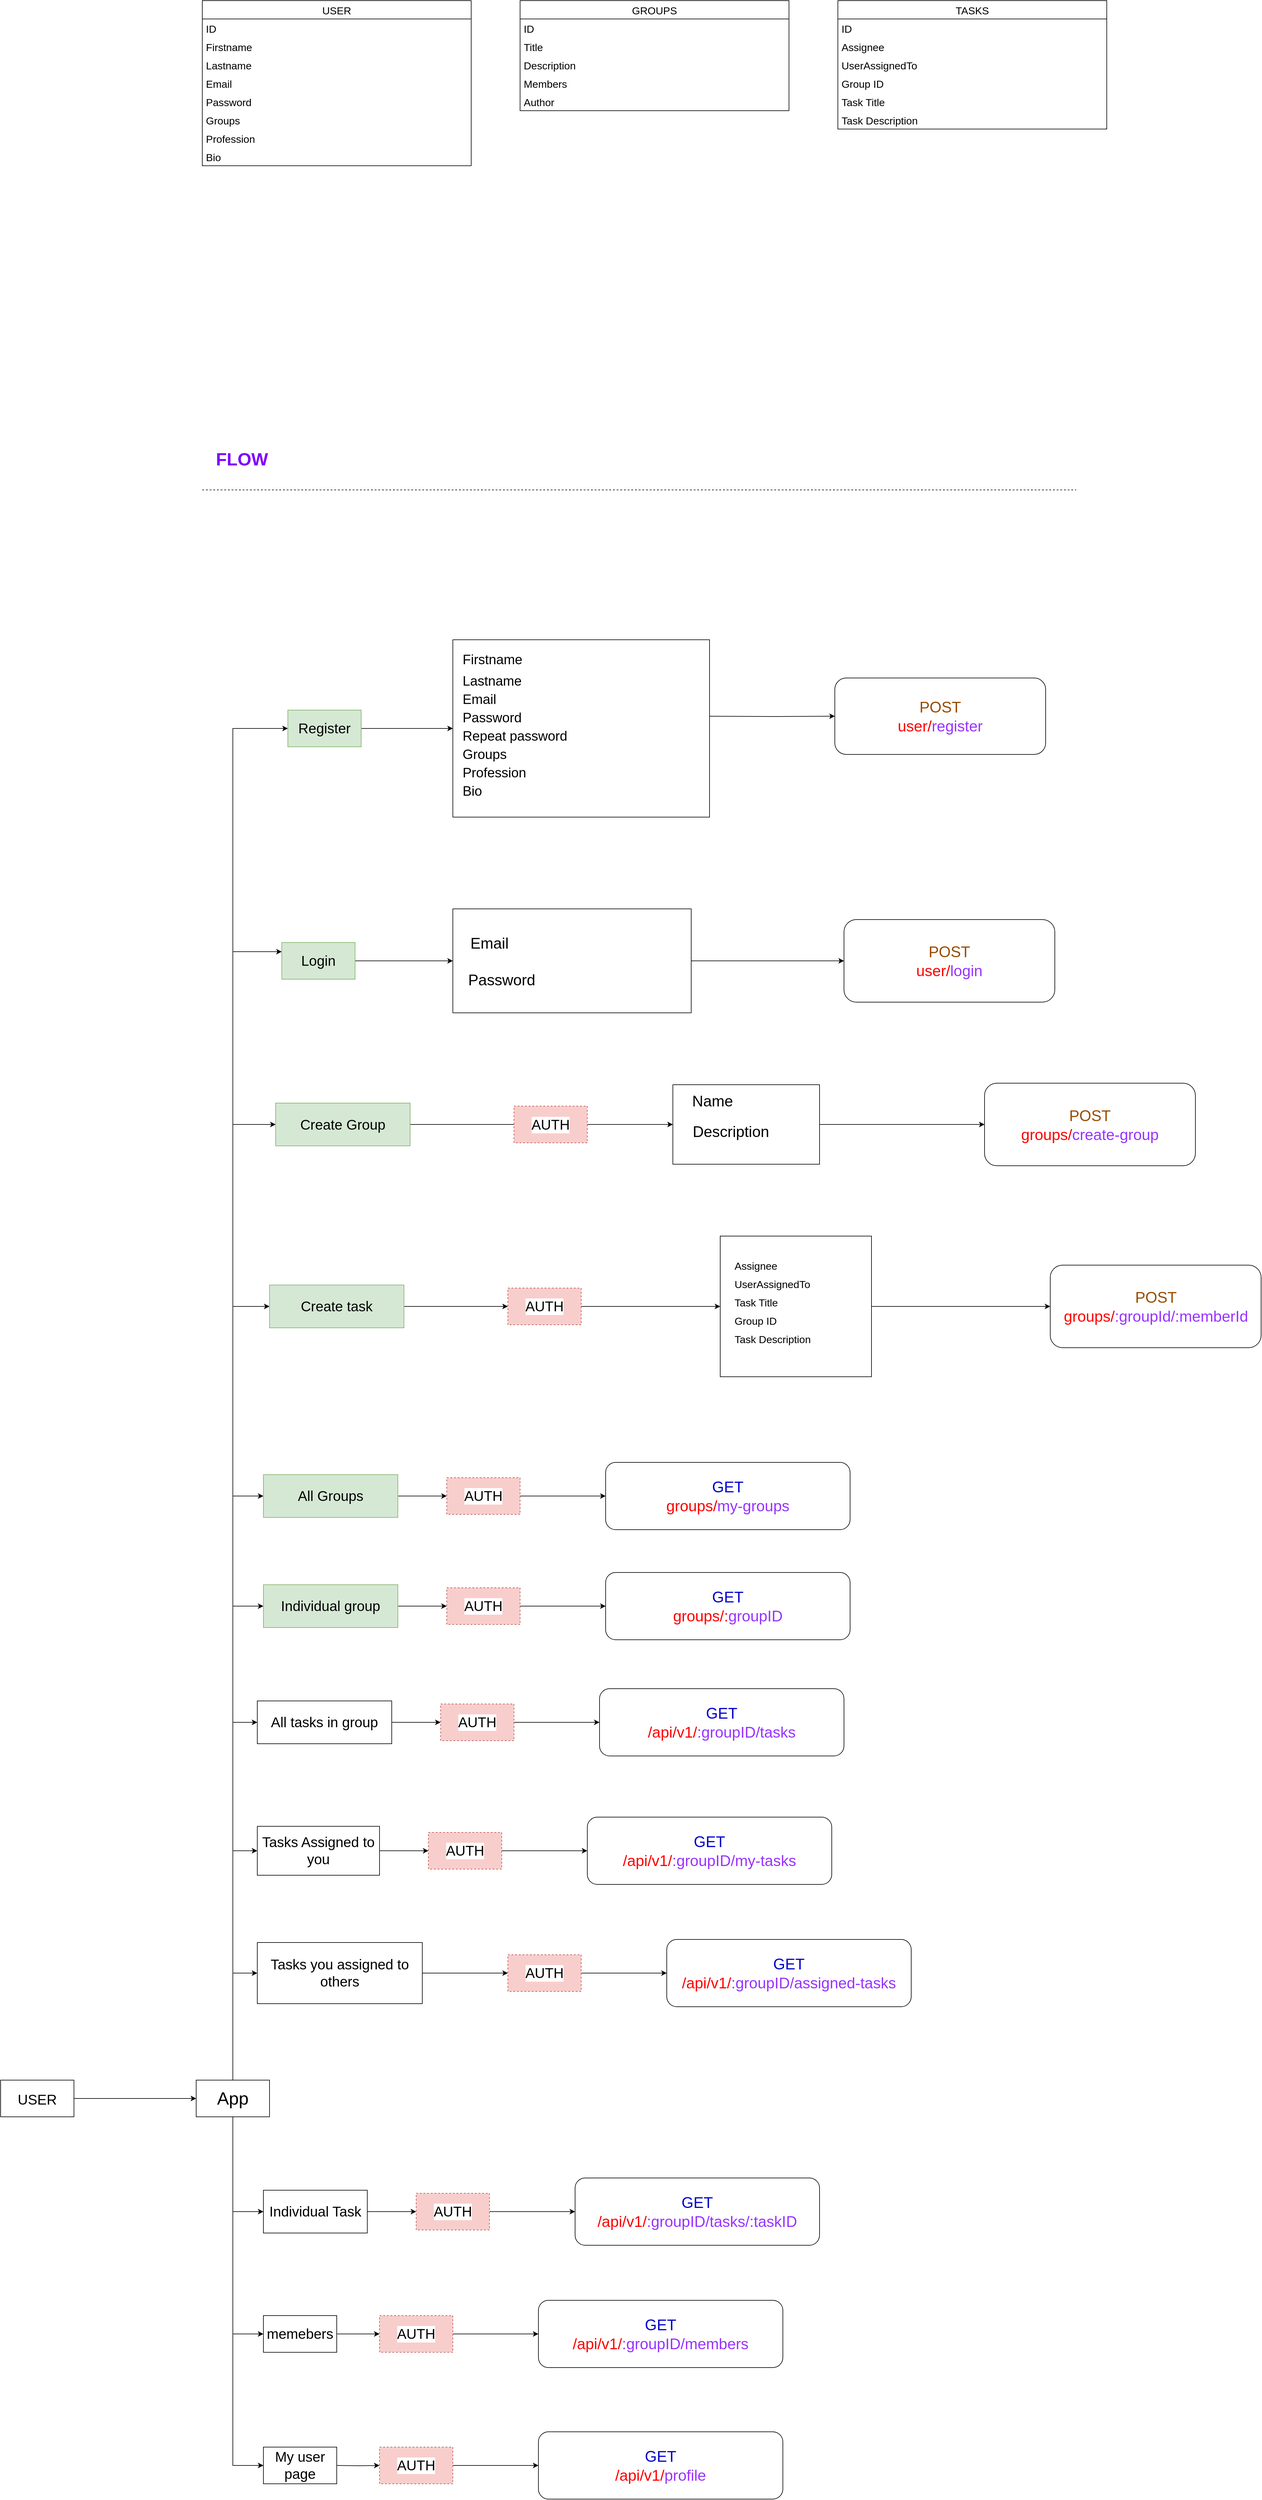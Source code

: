 <mxfile version="17.4.6" type="device"><diagram id="oqxvgP2M62wUCw2FHfBc" name="Page-1"><mxGraphModel dx="1967" dy="1054" grid="1" gridSize="10" guides="1" tooltips="1" connect="1" arrows="1" fold="1" page="1" pageScale="1" pageWidth="850" pageHeight="1100" math="0" shadow="0"><root><mxCell id="0"/><mxCell id="1" parent="0"/><mxCell id="En9JWmZbSW9sJJ2-PsKV-6" value="USER" style="swimlane;fontStyle=0;childLayout=stackLayout;horizontal=1;startSize=30;horizontalStack=0;resizeParent=1;resizeParentMax=0;resizeLast=0;collapsible=1;marginBottom=0;fontSize=17;" parent="1" vertex="1"><mxGeometry x="40" y="40" width="440" height="270" as="geometry"/></mxCell><mxCell id="En9JWmZbSW9sJJ2-PsKV-7" value="ID" style="text;strokeColor=none;fillColor=none;align=left;verticalAlign=middle;spacingLeft=4;spacingRight=4;overflow=hidden;points=[[0,0.5],[1,0.5]];portConstraint=eastwest;rotatable=0;fontSize=17;" parent="En9JWmZbSW9sJJ2-PsKV-6" vertex="1"><mxGeometry y="30" width="440" height="30" as="geometry"/></mxCell><mxCell id="En9JWmZbSW9sJJ2-PsKV-8" value="Firstname" style="text;strokeColor=none;fillColor=none;align=left;verticalAlign=middle;spacingLeft=4;spacingRight=4;overflow=hidden;points=[[0,0.5],[1,0.5]];portConstraint=eastwest;rotatable=0;fontSize=17;" parent="En9JWmZbSW9sJJ2-PsKV-6" vertex="1"><mxGeometry y="60" width="440" height="30" as="geometry"/></mxCell><mxCell id="En9JWmZbSW9sJJ2-PsKV-9" value="Lastname" style="text;strokeColor=none;fillColor=none;align=left;verticalAlign=middle;spacingLeft=4;spacingRight=4;overflow=hidden;points=[[0,0.5],[1,0.5]];portConstraint=eastwest;rotatable=0;fontSize=17;" parent="En9JWmZbSW9sJJ2-PsKV-6" vertex="1"><mxGeometry y="90" width="440" height="30" as="geometry"/></mxCell><mxCell id="En9JWmZbSW9sJJ2-PsKV-11" value="Email" style="text;strokeColor=none;fillColor=none;align=left;verticalAlign=middle;spacingLeft=4;spacingRight=4;overflow=hidden;points=[[0,0.5],[1,0.5]];portConstraint=eastwest;rotatable=0;fontSize=17;" parent="En9JWmZbSW9sJJ2-PsKV-6" vertex="1"><mxGeometry y="120" width="440" height="30" as="geometry"/></mxCell><mxCell id="En9JWmZbSW9sJJ2-PsKV-12" value="Password" style="text;strokeColor=none;fillColor=none;align=left;verticalAlign=middle;spacingLeft=4;spacingRight=4;overflow=hidden;points=[[0,0.5],[1,0.5]];portConstraint=eastwest;rotatable=0;fontSize=17;" parent="En9JWmZbSW9sJJ2-PsKV-6" vertex="1"><mxGeometry y="150" width="440" height="30" as="geometry"/></mxCell><mxCell id="En9JWmZbSW9sJJ2-PsKV-13" value="Groups" style="text;strokeColor=none;fillColor=none;align=left;verticalAlign=middle;spacingLeft=4;spacingRight=4;overflow=hidden;points=[[0,0.5],[1,0.5]];portConstraint=eastwest;rotatable=0;fontSize=17;" parent="En9JWmZbSW9sJJ2-PsKV-6" vertex="1"><mxGeometry y="180" width="440" height="30" as="geometry"/></mxCell><mxCell id="En9JWmZbSW9sJJ2-PsKV-14" value="Profession" style="text;strokeColor=none;fillColor=none;align=left;verticalAlign=middle;spacingLeft=4;spacingRight=4;overflow=hidden;points=[[0,0.5],[1,0.5]];portConstraint=eastwest;rotatable=0;fontSize=17;" parent="En9JWmZbSW9sJJ2-PsKV-6" vertex="1"><mxGeometry y="210" width="440" height="30" as="geometry"/></mxCell><mxCell id="F2ZXpLnsJEGVSgYBJwCF-3" value="Bio" style="text;strokeColor=none;fillColor=none;align=left;verticalAlign=middle;spacingLeft=4;spacingRight=4;overflow=hidden;points=[[0,0.5],[1,0.5]];portConstraint=eastwest;rotatable=0;fontSize=17;" parent="En9JWmZbSW9sJJ2-PsKV-6" vertex="1"><mxGeometry y="240" width="440" height="30" as="geometry"/></mxCell><mxCell id="En9JWmZbSW9sJJ2-PsKV-21" value="GROUPS" style="swimlane;fontStyle=0;childLayout=stackLayout;horizontal=1;startSize=30;horizontalStack=0;resizeParent=1;resizeParentMax=0;resizeLast=0;collapsible=1;marginBottom=0;fontSize=17;" parent="1" vertex="1"><mxGeometry x="560" y="40" width="440" height="180" as="geometry"/></mxCell><mxCell id="En9JWmZbSW9sJJ2-PsKV-22" value="ID" style="text;strokeColor=none;fillColor=none;align=left;verticalAlign=middle;spacingLeft=4;spacingRight=4;overflow=hidden;points=[[0,0.5],[1,0.5]];portConstraint=eastwest;rotatable=0;fontSize=17;" parent="En9JWmZbSW9sJJ2-PsKV-21" vertex="1"><mxGeometry y="30" width="440" height="30" as="geometry"/></mxCell><mxCell id="En9JWmZbSW9sJJ2-PsKV-23" value="Title" style="text;strokeColor=none;fillColor=none;align=left;verticalAlign=middle;spacingLeft=4;spacingRight=4;overflow=hidden;points=[[0,0.5],[1,0.5]];portConstraint=eastwest;rotatable=0;fontSize=17;" parent="En9JWmZbSW9sJJ2-PsKV-21" vertex="1"><mxGeometry y="60" width="440" height="30" as="geometry"/></mxCell><mxCell id="F2ZXpLnsJEGVSgYBJwCF-63" value="Description" style="text;strokeColor=none;fillColor=none;align=left;verticalAlign=middle;spacingLeft=4;spacingRight=4;overflow=hidden;points=[[0,0.5],[1,0.5]];portConstraint=eastwest;rotatable=0;fontSize=17;" parent="En9JWmZbSW9sJJ2-PsKV-21" vertex="1"><mxGeometry y="90" width="440" height="30" as="geometry"/></mxCell><mxCell id="F2ZXpLnsJEGVSgYBJwCF-66" value="Members" style="text;strokeColor=none;fillColor=none;align=left;verticalAlign=middle;spacingLeft=4;spacingRight=4;overflow=hidden;points=[[0,0.5],[1,0.5]];portConstraint=eastwest;rotatable=0;fontSize=17;" parent="En9JWmZbSW9sJJ2-PsKV-21" vertex="1"><mxGeometry y="120" width="440" height="30" as="geometry"/></mxCell><mxCell id="swb1_2OWT9X2TiPslzVK-1" value="Author" style="text;strokeColor=none;fillColor=none;align=left;verticalAlign=middle;spacingLeft=4;spacingRight=4;overflow=hidden;points=[[0,0.5],[1,0.5]];portConstraint=eastwest;rotatable=0;fontSize=17;" parent="En9JWmZbSW9sJJ2-PsKV-21" vertex="1"><mxGeometry y="150" width="440" height="30" as="geometry"/></mxCell><mxCell id="En9JWmZbSW9sJJ2-PsKV-25" value="TASKS" style="swimlane;fontStyle=0;childLayout=stackLayout;horizontal=1;startSize=30;horizontalStack=0;resizeParent=1;resizeParentMax=0;resizeLast=0;collapsible=1;marginBottom=0;fontSize=17;" parent="1" vertex="1"><mxGeometry x="1080" y="40" width="440" height="210" as="geometry"/></mxCell><mxCell id="En9JWmZbSW9sJJ2-PsKV-26" value="ID" style="text;strokeColor=none;fillColor=none;align=left;verticalAlign=middle;spacingLeft=4;spacingRight=4;overflow=hidden;points=[[0,0.5],[1,0.5]];portConstraint=eastwest;rotatable=0;fontSize=17;" parent="En9JWmZbSW9sJJ2-PsKV-25" vertex="1"><mxGeometry y="30" width="440" height="30" as="geometry"/></mxCell><mxCell id="En9JWmZbSW9sJJ2-PsKV-27" value="Assignee" style="text;strokeColor=none;fillColor=none;align=left;verticalAlign=middle;spacingLeft=4;spacingRight=4;overflow=hidden;points=[[0,0.5],[1,0.5]];portConstraint=eastwest;rotatable=0;fontSize=17;" parent="En9JWmZbSW9sJJ2-PsKV-25" vertex="1"><mxGeometry y="60" width="440" height="30" as="geometry"/></mxCell><mxCell id="En9JWmZbSW9sJJ2-PsKV-29" value="UserAssignedTo" style="text;strokeColor=none;fillColor=none;align=left;verticalAlign=middle;spacingLeft=4;spacingRight=4;overflow=hidden;points=[[0,0.5],[1,0.5]];portConstraint=eastwest;rotatable=0;fontSize=17;" parent="En9JWmZbSW9sJJ2-PsKV-25" vertex="1"><mxGeometry y="90" width="440" height="30" as="geometry"/></mxCell><mxCell id="En9JWmZbSW9sJJ2-PsKV-30" value="Group ID" style="text;strokeColor=none;fillColor=none;align=left;verticalAlign=middle;spacingLeft=4;spacingRight=4;overflow=hidden;points=[[0,0.5],[1,0.5]];portConstraint=eastwest;rotatable=0;fontSize=17;" parent="En9JWmZbSW9sJJ2-PsKV-25" vertex="1"><mxGeometry y="120" width="440" height="30" as="geometry"/></mxCell><mxCell id="F2ZXpLnsJEGVSgYBJwCF-1" value="Task Title" style="text;strokeColor=none;fillColor=none;align=left;verticalAlign=middle;spacingLeft=4;spacingRight=4;overflow=hidden;points=[[0,0.5],[1,0.5]];portConstraint=eastwest;rotatable=0;fontSize=17;" parent="En9JWmZbSW9sJJ2-PsKV-25" vertex="1"><mxGeometry y="150" width="440" height="30" as="geometry"/></mxCell><mxCell id="F2ZXpLnsJEGVSgYBJwCF-2" value="Task Description" style="text;strokeColor=none;fillColor=none;align=left;verticalAlign=middle;spacingLeft=4;spacingRight=4;overflow=hidden;points=[[0,0.5],[1,0.5]];portConstraint=eastwest;rotatable=0;fontSize=17;" parent="En9JWmZbSW9sJJ2-PsKV-25" vertex="1"><mxGeometry y="180" width="440" height="30" as="geometry"/></mxCell><mxCell id="F2ZXpLnsJEGVSgYBJwCF-4" value="&lt;h1&gt;&lt;font style=&quot;font-size: 29px&quot;&gt;FLOW&lt;/font&gt;&lt;/h1&gt;" style="text;html=1;strokeColor=none;fillColor=none;align=center;verticalAlign=middle;whiteSpace=wrap;rounded=0;fontColor=#7F00FF;" parent="1" vertex="1"><mxGeometry x="50" y="760" width="110" height="60" as="geometry"/></mxCell><mxCell id="F2ZXpLnsJEGVSgYBJwCF-15" style="edgeStyle=orthogonalEdgeStyle;rounded=0;orthogonalLoop=1;jettySize=auto;html=1;exitX=0.5;exitY=0;exitDx=0;exitDy=0;fontSize=23;entryX=0;entryY=0.5;entryDx=0;entryDy=0;" parent="1" source="F2ZXpLnsJEGVSgYBJwCF-5" target="F2ZXpLnsJEGVSgYBJwCF-7" edge="1"><mxGeometry relative="1" as="geometry"><mxPoint x="80" y="1230" as="targetPoint"/><Array as="points"><mxPoint x="90" y="1230"/></Array></mxGeometry></mxCell><mxCell id="F2ZXpLnsJEGVSgYBJwCF-16" style="edgeStyle=orthogonalEdgeStyle;rounded=0;orthogonalLoop=1;jettySize=auto;html=1;exitX=0.5;exitY=0;exitDx=0;exitDy=0;fontSize=23;entryX=0;entryY=0.25;entryDx=0;entryDy=0;" parent="1" source="F2ZXpLnsJEGVSgYBJwCF-5" target="F2ZXpLnsJEGVSgYBJwCF-6" edge="1"><mxGeometry relative="1" as="geometry"><mxPoint x="90" y="1330" as="targetPoint"/></mxGeometry></mxCell><mxCell id="F2ZXpLnsJEGVSgYBJwCF-17" style="edgeStyle=orthogonalEdgeStyle;rounded=0;orthogonalLoop=1;jettySize=auto;html=1;exitX=0.5;exitY=0;exitDx=0;exitDy=0;fontSize=23;entryX=0;entryY=0.5;entryDx=0;entryDy=0;" parent="1" source="F2ZXpLnsJEGVSgYBJwCF-5" target="F2ZXpLnsJEGVSgYBJwCF-8" edge="1"><mxGeometry relative="1" as="geometry"><mxPoint x="90.333" y="1440" as="targetPoint"/></mxGeometry></mxCell><mxCell id="F2ZXpLnsJEGVSgYBJwCF-18" style="edgeStyle=orthogonalEdgeStyle;rounded=0;orthogonalLoop=1;jettySize=auto;html=1;exitX=0.5;exitY=1;exitDx=0;exitDy=0;fontSize=23;entryX=0;entryY=0.5;entryDx=0;entryDy=0;" parent="1" source="F2ZXpLnsJEGVSgYBJwCF-5" target="F2ZXpLnsJEGVSgYBJwCF-11" edge="1"><mxGeometry relative="1" as="geometry"><mxPoint x="90.333" y="2660" as="targetPoint"/></mxGeometry></mxCell><mxCell id="F2ZXpLnsJEGVSgYBJwCF-19" style="edgeStyle=orthogonalEdgeStyle;rounded=0;orthogonalLoop=1;jettySize=auto;html=1;exitX=0.5;exitY=1;exitDx=0;exitDy=0;fontSize=23;entryX=0;entryY=0.5;entryDx=0;entryDy=0;" parent="1" source="F2ZXpLnsJEGVSgYBJwCF-5" target="F2ZXpLnsJEGVSgYBJwCF-10" edge="1"><mxGeometry relative="1" as="geometry"><mxPoint x="90.333" y="2490" as="targetPoint"/></mxGeometry></mxCell><mxCell id="F2ZXpLnsJEGVSgYBJwCF-20" style="edgeStyle=orthogonalEdgeStyle;rounded=0;orthogonalLoop=1;jettySize=auto;html=1;exitX=0.5;exitY=1;exitDx=0;exitDy=0;fontSize=23;entryX=0;entryY=0.5;entryDx=0;entryDy=0;" parent="1" source="F2ZXpLnsJEGVSgYBJwCF-5" target="F2ZXpLnsJEGVSgYBJwCF-9" edge="1"><mxGeometry relative="1" as="geometry"><mxPoint x="90" y="2400" as="targetPoint"/></mxGeometry></mxCell><mxCell id="F2ZXpLnsJEGVSgYBJwCF-22" style="edgeStyle=orthogonalEdgeStyle;rounded=0;orthogonalLoop=1;jettySize=auto;html=1;exitX=0.5;exitY=0;exitDx=0;exitDy=0;fontSize=23;entryX=0;entryY=0.5;entryDx=0;entryDy=0;" parent="1" source="F2ZXpLnsJEGVSgYBJwCF-5" target="F2ZXpLnsJEGVSgYBJwCF-23" edge="1"><mxGeometry relative="1" as="geometry"><mxPoint x="90.333" y="1590" as="targetPoint"/></mxGeometry></mxCell><mxCell id="F2ZXpLnsJEGVSgYBJwCF-25" style="edgeStyle=orthogonalEdgeStyle;rounded=0;orthogonalLoop=1;jettySize=auto;html=1;exitX=0.5;exitY=0;exitDx=0;exitDy=0;fontSize=23;entryX=0;entryY=0.5;entryDx=0;entryDy=0;" parent="1" source="F2ZXpLnsJEGVSgYBJwCF-5" target="F2ZXpLnsJEGVSgYBJwCF-24" edge="1"><mxGeometry relative="1" as="geometry"><mxPoint x="90.333" y="1820" as="targetPoint"/></mxGeometry></mxCell><mxCell id="F2ZXpLnsJEGVSgYBJwCF-30" style="edgeStyle=orthogonalEdgeStyle;rounded=0;orthogonalLoop=1;jettySize=auto;html=1;exitX=0.5;exitY=0;exitDx=0;exitDy=0;fontSize=23;fontColor=#7F00FF;entryX=0;entryY=0.5;entryDx=0;entryDy=0;" parent="1" source="F2ZXpLnsJEGVSgYBJwCF-5" target="F2ZXpLnsJEGVSgYBJwCF-28" edge="1"><mxGeometry relative="1" as="geometry"><mxPoint x="90.333" y="1970" as="targetPoint"/></mxGeometry></mxCell><mxCell id="F2ZXpLnsJEGVSgYBJwCF-31" style="edgeStyle=orthogonalEdgeStyle;rounded=0;orthogonalLoop=1;jettySize=auto;html=1;exitX=0.5;exitY=0;exitDx=0;exitDy=0;fontSize=23;fontColor=#7F00FF;entryX=0;entryY=0.5;entryDx=0;entryDy=0;" parent="1" source="F2ZXpLnsJEGVSgYBJwCF-5" target="F2ZXpLnsJEGVSgYBJwCF-29" edge="1"><mxGeometry relative="1" as="geometry"><mxPoint x="90.333" y="2100" as="targetPoint"/></mxGeometry></mxCell><mxCell id="F2ZXpLnsJEGVSgYBJwCF-94" style="edgeStyle=orthogonalEdgeStyle;rounded=0;orthogonalLoop=1;jettySize=auto;html=1;exitX=0.5;exitY=0;exitDx=0;exitDy=0;fontSize=25;fontColor=#0000CC;entryX=0;entryY=0.5;entryDx=0;entryDy=0;" parent="1" source="F2ZXpLnsJEGVSgYBJwCF-5" target="F2ZXpLnsJEGVSgYBJwCF-90" edge="1"><mxGeometry relative="1" as="geometry"><mxPoint x="90" y="2480" as="targetPoint"/></mxGeometry></mxCell><mxCell id="F2ZXpLnsJEGVSgYBJwCF-106" style="edgeStyle=orthogonalEdgeStyle;rounded=0;orthogonalLoop=1;jettySize=auto;html=1;exitX=0.5;exitY=0;exitDx=0;exitDy=0;fontSize=25;fontColor=#0000CC;entryX=0;entryY=0.5;entryDx=0;entryDy=0;" parent="1" source="F2ZXpLnsJEGVSgYBJwCF-5" target="F2ZXpLnsJEGVSgYBJwCF-102" edge="1"><mxGeometry relative="1" as="geometry"><mxPoint x="90" y="2670" as="targetPoint"/></mxGeometry></mxCell><mxCell id="F2ZXpLnsJEGVSgYBJwCF-5" value="App" style="rounded=0;whiteSpace=wrap;html=1;fontSize=29;" parent="1" vertex="1"><mxGeometry x="30" y="3440" width="120" height="60" as="geometry"/></mxCell><mxCell id="F2ZXpLnsJEGVSgYBJwCF-44" value="" style="edgeStyle=orthogonalEdgeStyle;rounded=0;orthogonalLoop=1;jettySize=auto;html=1;fontSize=25;fontColor=#FF0000;entryX=0;entryY=0.5;entryDx=0;entryDy=0;" parent="1" source="F2ZXpLnsJEGVSgYBJwCF-6" target="F2ZXpLnsJEGVSgYBJwCF-43" edge="1"><mxGeometry relative="1" as="geometry"/></mxCell><mxCell id="F2ZXpLnsJEGVSgYBJwCF-6" value="Login" style="rounded=0;whiteSpace=wrap;html=1;fontSize=23;fillColor=#d5e8d4;strokeColor=#82b366;" parent="1" vertex="1"><mxGeometry x="170" y="1580" width="120" height="60" as="geometry"/></mxCell><mxCell id="F2ZXpLnsJEGVSgYBJwCF-122" style="edgeStyle=orthogonalEdgeStyle;rounded=0;orthogonalLoop=1;jettySize=auto;html=1;exitX=1;exitY=0.5;exitDx=0;exitDy=0;entryX=0;entryY=0.5;entryDx=0;entryDy=0;fontSize=25;fontColor=#0000CC;" parent="1" source="F2ZXpLnsJEGVSgYBJwCF-7" target="F2ZXpLnsJEGVSgYBJwCF-26" edge="1"><mxGeometry relative="1" as="geometry"/></mxCell><mxCell id="F2ZXpLnsJEGVSgYBJwCF-7" value="Register" style="rounded=0;whiteSpace=wrap;html=1;fontSize=23;fillColor=#d5e8d4;strokeColor=#82b366;" parent="1" vertex="1"><mxGeometry x="180" y="1200" width="120" height="60" as="geometry"/></mxCell><mxCell id="F2ZXpLnsJEGVSgYBJwCF-51" value="" style="edgeStyle=orthogonalEdgeStyle;rounded=0;orthogonalLoop=1;jettySize=auto;html=1;fontSize=25;fontColor=#9933FF;" parent="1" source="F2ZXpLnsJEGVSgYBJwCF-8" target="F2ZXpLnsJEGVSgYBJwCF-50" edge="1"><mxGeometry relative="1" as="geometry"/></mxCell><mxCell id="F2ZXpLnsJEGVSgYBJwCF-8" value="Tasks Assigned to you" style="rounded=0;whiteSpace=wrap;html=1;fontSize=23;" parent="1" vertex="1"><mxGeometry x="130" y="3025" width="200" height="80" as="geometry"/></mxCell><mxCell id="F2ZXpLnsJEGVSgYBJwCF-110" style="edgeStyle=orthogonalEdgeStyle;rounded=0;orthogonalLoop=1;jettySize=auto;html=1;exitX=1;exitY=0.5;exitDx=0;exitDy=0;entryX=0;entryY=0.5;entryDx=0;entryDy=0;fontSize=25;fontColor=#0000CC;" parent="1" source="F2ZXpLnsJEGVSgYBJwCF-9" target="F2ZXpLnsJEGVSgYBJwCF-108" edge="1"><mxGeometry relative="1" as="geometry"/></mxCell><mxCell id="F2ZXpLnsJEGVSgYBJwCF-9" value="Individual Task" style="rounded=0;whiteSpace=wrap;html=1;fontSize=23;" parent="1" vertex="1"><mxGeometry x="140" y="3620" width="170" height="70" as="geometry"/></mxCell><mxCell id="F2ZXpLnsJEGVSgYBJwCF-114" style="edgeStyle=orthogonalEdgeStyle;rounded=0;orthogonalLoop=1;jettySize=auto;html=1;exitX=1;exitY=0.5;exitDx=0;exitDy=0;entryX=0;entryY=0.5;entryDx=0;entryDy=0;fontSize=25;fontColor=#0000CC;" parent="1" source="F2ZXpLnsJEGVSgYBJwCF-10" target="F2ZXpLnsJEGVSgYBJwCF-112" edge="1"><mxGeometry relative="1" as="geometry"/></mxCell><mxCell id="F2ZXpLnsJEGVSgYBJwCF-10" value="memebers" style="rounded=0;whiteSpace=wrap;html=1;fontSize=23;" parent="1" vertex="1"><mxGeometry x="140" y="3825" width="120" height="60" as="geometry"/></mxCell><mxCell id="F2ZXpLnsJEGVSgYBJwCF-11" value="My user page" style="rounded=0;whiteSpace=wrap;html=1;fontSize=23;" parent="1" vertex="1"><mxGeometry x="140" y="4040" width="120" height="60" as="geometry"/></mxCell><mxCell id="F2ZXpLnsJEGVSgYBJwCF-58" style="edgeStyle=orthogonalEdgeStyle;rounded=0;orthogonalLoop=1;jettySize=auto;html=1;exitX=1;exitY=0.5;exitDx=0;exitDy=0;entryX=0;entryY=0.5;entryDx=0;entryDy=0;fontSize=25;fontColor=#0000CC;" parent="1" source="F2ZXpLnsJEGVSgYBJwCF-23" target="F2ZXpLnsJEGVSgYBJwCF-56" edge="1"><mxGeometry relative="1" as="geometry"/></mxCell><mxCell id="F2ZXpLnsJEGVSgYBJwCF-23" value="Tasks you assigned to others" style="rounded=0;whiteSpace=wrap;html=1;fontSize=23;" parent="1" vertex="1"><mxGeometry x="130" y="3215" width="270" height="100" as="geometry"/></mxCell><mxCell id="F2ZXpLnsJEGVSgYBJwCF-73" style="edgeStyle=orthogonalEdgeStyle;rounded=0;orthogonalLoop=1;jettySize=auto;html=1;exitX=1;exitY=0.5;exitDx=0;exitDy=0;entryX=0;entryY=0.5;entryDx=0;entryDy=0;fontSize=25;fontColor=#0000CC;" parent="1" source="F2ZXpLnsJEGVSgYBJwCF-24" target="F2ZXpLnsJEGVSgYBJwCF-71" edge="1"><mxGeometry relative="1" as="geometry"/></mxCell><mxCell id="F2ZXpLnsJEGVSgYBJwCF-24" value="All tasks in group" style="rounded=0;whiteSpace=wrap;html=1;fontSize=23;" parent="1" vertex="1"><mxGeometry x="130" y="2820" width="220" height="70" as="geometry"/></mxCell><mxCell id="F2ZXpLnsJEGVSgYBJwCF-26" value="" style="whiteSpace=wrap;html=1;fontSize=23;rounded=0;" parent="1" vertex="1"><mxGeometry x="450" y="1085" width="420" height="290" as="geometry"/></mxCell><mxCell id="F2ZXpLnsJEGVSgYBJwCF-81" style="edgeStyle=orthogonalEdgeStyle;rounded=0;orthogonalLoop=1;jettySize=auto;html=1;exitX=1;exitY=0.5;exitDx=0;exitDy=0;fontSize=25;fontColor=#0000CC;" parent="1" source="F2ZXpLnsJEGVSgYBJwCF-28" target="F2ZXpLnsJEGVSgYBJwCF-80" edge="1"><mxGeometry relative="1" as="geometry"/></mxCell><mxCell id="F2ZXpLnsJEGVSgYBJwCF-28" value="Create task" style="rounded=0;whiteSpace=wrap;html=1;fontSize=23;fillColor=#d5e8d4;strokeColor=#82b366;" parent="1" vertex="1"><mxGeometry x="150" y="2140" width="220" height="70" as="geometry"/></mxCell><mxCell id="F2ZXpLnsJEGVSgYBJwCF-60" value="" style="edgeStyle=orthogonalEdgeStyle;rounded=0;orthogonalLoop=1;jettySize=auto;html=1;fontSize=25;fontColor=#0000CC;" parent="1" source="F2ZXpLnsJEGVSgYBJwCF-29" target="F2ZXpLnsJEGVSgYBJwCF-59" edge="1"><mxGeometry relative="1" as="geometry"/></mxCell><mxCell id="F2ZXpLnsJEGVSgYBJwCF-29" value="Create Group" style="rounded=0;whiteSpace=wrap;html=1;fontSize=23;fillColor=#d5e8d4;strokeColor=#82b366;" parent="1" vertex="1"><mxGeometry x="160" y="1842.5" width="220" height="70" as="geometry"/></mxCell><mxCell id="F2ZXpLnsJEGVSgYBJwCF-33" value="Firstname" style="text;strokeColor=none;fillColor=none;align=left;verticalAlign=middle;spacingLeft=4;spacingRight=4;overflow=hidden;points=[[0,0.5],[1,0.5]];portConstraint=eastwest;rotatable=0;fontSize=22;" parent="1" vertex="1"><mxGeometry x="460" y="1095" width="370" height="40" as="geometry"/></mxCell><mxCell id="F2ZXpLnsJEGVSgYBJwCF-34" value="Lastname" style="text;strokeColor=none;fillColor=none;align=left;verticalAlign=middle;spacingLeft=4;spacingRight=4;overflow=hidden;points=[[0,0.5],[1,0.5]];portConstraint=eastwest;rotatable=0;fontSize=22;" parent="1" vertex="1"><mxGeometry x="460" y="1135" width="380" height="30" as="geometry"/></mxCell><mxCell id="F2ZXpLnsJEGVSgYBJwCF-35" value="Email" style="text;strokeColor=none;fillColor=none;align=left;verticalAlign=middle;spacingLeft=4;spacingRight=4;overflow=hidden;points=[[0,0.5],[1,0.5]];portConstraint=eastwest;rotatable=0;fontSize=22;" parent="1" vertex="1"><mxGeometry x="460" y="1165" width="380" height="30" as="geometry"/></mxCell><mxCell id="F2ZXpLnsJEGVSgYBJwCF-42" value="" style="edgeStyle=orthogonalEdgeStyle;rounded=0;orthogonalLoop=1;jettySize=auto;html=1;fontSize=22;fontColor=#7F00FF;" parent="1" target="F2ZXpLnsJEGVSgYBJwCF-41" edge="1"><mxGeometry relative="1" as="geometry"><mxPoint x="870" y="1210" as="sourcePoint"/></mxGeometry></mxCell><mxCell id="F2ZXpLnsJEGVSgYBJwCF-36" value="Password" style="text;strokeColor=none;fillColor=none;align=left;verticalAlign=middle;spacingLeft=4;spacingRight=4;overflow=hidden;points=[[0,0.5],[1,0.5]];portConstraint=eastwest;rotatable=0;fontSize=22;" parent="1" vertex="1"><mxGeometry x="460" y="1195" width="390" height="30" as="geometry"/></mxCell><mxCell id="F2ZXpLnsJEGVSgYBJwCF-37" value="Groups" style="text;strokeColor=none;fillColor=none;align=left;verticalAlign=middle;spacingLeft=4;spacingRight=4;overflow=hidden;points=[[0,0.5],[1,0.5]];portConstraint=eastwest;rotatable=0;fontSize=22;" parent="1" vertex="1"><mxGeometry x="460" y="1255" width="400" height="30" as="geometry"/></mxCell><mxCell id="F2ZXpLnsJEGVSgYBJwCF-38" value="Profession" style="text;strokeColor=none;fillColor=none;align=left;verticalAlign=middle;spacingLeft=4;spacingRight=4;overflow=hidden;points=[[0,0.5],[1,0.5]];portConstraint=eastwest;rotatable=0;fontSize=22;" parent="1" vertex="1"><mxGeometry x="460" y="1285" width="360" height="30" as="geometry"/></mxCell><mxCell id="F2ZXpLnsJEGVSgYBJwCF-39" value="Bio" style="text;strokeColor=none;fillColor=none;align=left;verticalAlign=middle;spacingLeft=4;spacingRight=4;overflow=hidden;points=[[0,0.5],[1,0.5]];portConstraint=eastwest;rotatable=0;fontSize=22;" parent="1" vertex="1"><mxGeometry x="460" y="1315" width="380" height="30" as="geometry"/></mxCell><mxCell id="F2ZXpLnsJEGVSgYBJwCF-40" value="Repeat password" style="text;strokeColor=none;fillColor=none;align=left;verticalAlign=middle;spacingLeft=4;spacingRight=4;overflow=hidden;points=[[0,0.5],[1,0.5]];portConstraint=eastwest;rotatable=0;fontSize=22;" parent="1" vertex="1"><mxGeometry x="460" y="1225" width="400" height="30" as="geometry"/></mxCell><mxCell id="F2ZXpLnsJEGVSgYBJwCF-41" value="&lt;font style=&quot;font-size: 25px&quot;&gt;&lt;font color=&quot;#994c00&quot;&gt;POST&lt;/font&gt;&lt;br&gt;&lt;font color=&quot;#ff0000&quot;&gt;user/&lt;/font&gt;&lt;/font&gt;&lt;font style=&quot;font-size: 25px&quot; color=&quot;#9933ff&quot;&gt;register&lt;/font&gt;" style="rounded=1;whiteSpace=wrap;html=1;fontSize=22;fontColor=#7F00FF;" parent="1" vertex="1"><mxGeometry x="1075" y="1147.5" width="345" height="125" as="geometry"/></mxCell><mxCell id="F2ZXpLnsJEGVSgYBJwCF-48" value="" style="edgeStyle=orthogonalEdgeStyle;rounded=0;orthogonalLoop=1;jettySize=auto;html=1;fontSize=25;fontColor=#000000;entryX=0;entryY=0.5;entryDx=0;entryDy=0;" parent="1" source="F2ZXpLnsJEGVSgYBJwCF-43" target="F2ZXpLnsJEGVSgYBJwCF-49" edge="1"><mxGeometry relative="1" as="geometry"><mxPoint x="1055" y="1610" as="targetPoint"/></mxGeometry></mxCell><mxCell id="F2ZXpLnsJEGVSgYBJwCF-43" value="" style="whiteSpace=wrap;html=1;fontSize=23;rounded=0;" parent="1" vertex="1"><mxGeometry x="450" y="1525" width="390" height="170" as="geometry"/></mxCell><mxCell id="F2ZXpLnsJEGVSgYBJwCF-45" value="&lt;font color=&quot;#000000&quot;&gt;Email&lt;/font&gt;" style="text;html=1;strokeColor=none;fillColor=none;align=center;verticalAlign=middle;whiteSpace=wrap;rounded=0;fontSize=25;fontColor=#FF0000;" parent="1" vertex="1"><mxGeometry x="480" y="1565" width="60" height="30" as="geometry"/></mxCell><mxCell id="F2ZXpLnsJEGVSgYBJwCF-46" value="&lt;font color=&quot;#000000&quot;&gt;Password&lt;/font&gt;" style="text;html=1;strokeColor=none;fillColor=none;align=center;verticalAlign=middle;whiteSpace=wrap;rounded=0;fontSize=25;fontColor=#FF0000;" parent="1" vertex="1"><mxGeometry x="500" y="1625" width="60" height="30" as="geometry"/></mxCell><mxCell id="F2ZXpLnsJEGVSgYBJwCF-49" value="&lt;font color=&quot;#994c00&quot; style=&quot;font-size: 25px&quot;&gt;POST&lt;/font&gt;&lt;br style=&quot;font-size: 25px&quot;&gt;&lt;font style=&quot;font-size: 25px&quot; color=&quot;#ff0000&quot;&gt;user/&lt;/font&gt;&lt;font style=&quot;font-size: 25px&quot; color=&quot;#9933ff&quot;&gt;login&lt;/font&gt;" style="rounded=1;whiteSpace=wrap;html=1;fontSize=22;fontColor=#7F00FF;" parent="1" vertex="1"><mxGeometry x="1090" y="1542.5" width="345" height="135" as="geometry"/></mxCell><mxCell id="F2ZXpLnsJEGVSgYBJwCF-53" style="edgeStyle=orthogonalEdgeStyle;rounded=0;orthogonalLoop=1;jettySize=auto;html=1;exitX=1;exitY=0.5;exitDx=0;exitDy=0;entryX=0;entryY=0.5;entryDx=0;entryDy=0;fontSize=25;fontColor=#9933FF;" parent="1" source="F2ZXpLnsJEGVSgYBJwCF-50" target="F2ZXpLnsJEGVSgYBJwCF-52" edge="1"><mxGeometry relative="1" as="geometry"/></mxCell><mxCell id="F2ZXpLnsJEGVSgYBJwCF-50" value="AUTH" style="whiteSpace=wrap;html=1;fontSize=23;rounded=0;labelBackgroundColor=default;fillColor=#f8cecc;strokeColor=#b85450;dashed=1;" parent="1" vertex="1"><mxGeometry x="410" y="3035" width="120" height="60" as="geometry"/></mxCell><mxCell id="F2ZXpLnsJEGVSgYBJwCF-52" value="&lt;font color=&quot;#0000cc&quot; style=&quot;font-size: 25px&quot;&gt;GET&lt;br&gt;&lt;/font&gt;&lt;font color=&quot;#ff0000&quot; style=&quot;font-size: 25px&quot;&gt;/api/v1/&lt;/font&gt;&lt;font color=&quot;#9933ff&quot; style=&quot;font-size: 25px&quot;&gt;:groupID/my-tasks&lt;/font&gt;" style="rounded=1;whiteSpace=wrap;html=1;fontSize=22;fontColor=#7F00FF;" parent="1" vertex="1"><mxGeometry x="670" y="3010" width="400" height="110" as="geometry"/></mxCell><mxCell id="F2ZXpLnsJEGVSgYBJwCF-54" value="" style="endArrow=none;dashed=1;html=1;rounded=0;fontSize=25;fontColor=#0000CC;" parent="1" edge="1"><mxGeometry width="50" height="50" relative="1" as="geometry"><mxPoint x="40" y="840" as="sourcePoint"/><mxPoint x="1470" y="840" as="targetPoint"/></mxGeometry></mxCell><mxCell id="F2ZXpLnsJEGVSgYBJwCF-55" style="edgeStyle=orthogonalEdgeStyle;rounded=0;orthogonalLoop=1;jettySize=auto;html=1;exitX=1;exitY=0.5;exitDx=0;exitDy=0;entryX=0;entryY=0.5;entryDx=0;entryDy=0;fontSize=25;fontColor=#9933FF;" parent="1" source="F2ZXpLnsJEGVSgYBJwCF-56" target="F2ZXpLnsJEGVSgYBJwCF-57" edge="1"><mxGeometry relative="1" as="geometry"/></mxCell><mxCell id="F2ZXpLnsJEGVSgYBJwCF-56" value="AUTH" style="whiteSpace=wrap;html=1;fontSize=23;rounded=0;labelBackgroundColor=default;fillColor=#f8cecc;strokeColor=#b85450;dashed=1;" parent="1" vertex="1"><mxGeometry x="540" y="3235" width="120" height="60" as="geometry"/></mxCell><mxCell id="F2ZXpLnsJEGVSgYBJwCF-57" value="&lt;font style=&quot;font-size: 25px&quot;&gt;&lt;font color=&quot;#0000cc&quot;&gt;GET&lt;br&gt;&lt;/font&gt;&lt;font color=&quot;#ff0000&quot;&gt;/api/v1/&lt;/font&gt;&lt;font color=&quot;#9933ff&quot;&gt;:groupID/assigned-tasks&lt;/font&gt;&lt;br&gt;&lt;/font&gt;" style="rounded=1;whiteSpace=wrap;html=1;fontSize=22;fontColor=#7F00FF;" parent="1" vertex="1"><mxGeometry x="800" y="3210" width="400" height="110" as="geometry"/></mxCell><mxCell id="F2ZXpLnsJEGVSgYBJwCF-62" style="edgeStyle=orthogonalEdgeStyle;rounded=0;orthogonalLoop=1;jettySize=auto;html=1;exitX=1;exitY=0.5;exitDx=0;exitDy=0;fontSize=25;fontColor=#0000CC;" parent="1" source="F2ZXpLnsJEGVSgYBJwCF-59" target="F2ZXpLnsJEGVSgYBJwCF-61" edge="1"><mxGeometry relative="1" as="geometry"/></mxCell><mxCell id="F2ZXpLnsJEGVSgYBJwCF-59" value="" style="whiteSpace=wrap;html=1;fontSize=23;rounded=0;" parent="1" vertex="1"><mxGeometry x="810" y="1812.5" width="240" height="130" as="geometry"/></mxCell><mxCell id="F2ZXpLnsJEGVSgYBJwCF-61" value="&lt;font color=&quot;#994c00&quot; style=&quot;font-size: 25px&quot;&gt;POST&lt;/font&gt;&lt;br style=&quot;font-size: 25px&quot;&gt;&lt;font style=&quot;font-size: 25px&quot; color=&quot;#ff0000&quot;&gt;groups/&lt;/font&gt;&lt;font style=&quot;font-size: 25px&quot; color=&quot;#9933ff&quot;&gt;create-group&lt;/font&gt;" style="rounded=1;whiteSpace=wrap;html=1;fontSize=22;fontColor=#7F00FF;" parent="1" vertex="1"><mxGeometry x="1320" y="1810" width="345" height="135" as="geometry"/></mxCell><mxCell id="F2ZXpLnsJEGVSgYBJwCF-64" value="&lt;font color=&quot;#000000&quot;&gt;Description&lt;/font&gt;" style="text;html=1;strokeColor=none;fillColor=none;align=center;verticalAlign=middle;whiteSpace=wrap;rounded=0;fontSize=25;fontColor=#FF0000;" parent="1" vertex="1"><mxGeometry x="820" y="1872.5" width="170" height="30" as="geometry"/></mxCell><mxCell id="F2ZXpLnsJEGVSgYBJwCF-67" value="&lt;font color=&quot;#000000&quot;&gt;Name&lt;/font&gt;" style="text;html=1;strokeColor=none;fillColor=none;align=center;verticalAlign=middle;whiteSpace=wrap;rounded=0;fontSize=25;fontColor=#FF0000;" parent="1" vertex="1"><mxGeometry x="830" y="1822.5" width="90" height="30" as="geometry"/></mxCell><mxCell id="F2ZXpLnsJEGVSgYBJwCF-70" style="edgeStyle=orthogonalEdgeStyle;rounded=0;orthogonalLoop=1;jettySize=auto;html=1;exitX=1;exitY=0.5;exitDx=0;exitDy=0;entryX=0;entryY=0.5;entryDx=0;entryDy=0;fontSize=25;fontColor=#9933FF;" parent="1" source="F2ZXpLnsJEGVSgYBJwCF-71" target="F2ZXpLnsJEGVSgYBJwCF-72" edge="1"><mxGeometry relative="1" as="geometry"/></mxCell><mxCell id="F2ZXpLnsJEGVSgYBJwCF-71" value="AUTH" style="whiteSpace=wrap;html=1;fontSize=23;rounded=0;labelBackgroundColor=default;fillColor=#f8cecc;strokeColor=#b85450;dashed=1;" parent="1" vertex="1"><mxGeometry x="430" y="2825" width="120" height="60" as="geometry"/></mxCell><mxCell id="F2ZXpLnsJEGVSgYBJwCF-72" value="&lt;font style=&quot;font-size: 25px&quot;&gt;&lt;font color=&quot;#0000cc&quot;&gt;GET&lt;br&gt;&lt;/font&gt;&lt;font color=&quot;#ff0000&quot;&gt;/api/v1/&lt;/font&gt;&lt;font color=&quot;#9933ff&quot;&gt;:groupID/tasks&lt;/font&gt;&lt;/font&gt;" style="rounded=1;whiteSpace=wrap;html=1;fontSize=22;fontColor=#7F00FF;" parent="1" vertex="1"><mxGeometry x="690" y="2800" width="400" height="110" as="geometry"/></mxCell><mxCell id="F2ZXpLnsJEGVSgYBJwCF-74" value="AUTH" style="whiteSpace=wrap;html=1;fontSize=23;rounded=0;labelBackgroundColor=default;fillColor=#f8cecc;strokeColor=#b85450;dashed=1;" parent="1" vertex="1"><mxGeometry x="550" y="1847.5" width="120" height="60" as="geometry"/></mxCell><mxCell id="F2ZXpLnsJEGVSgYBJwCF-75" style="edgeStyle=orthogonalEdgeStyle;rounded=0;orthogonalLoop=1;jettySize=auto;html=1;exitX=1;exitY=0.5;exitDx=0;exitDy=0;fontSize=25;fontColor=#0000CC;" parent="1" source="F2ZXpLnsJEGVSgYBJwCF-76" target="F2ZXpLnsJEGVSgYBJwCF-77" edge="1"><mxGeometry relative="1" as="geometry"/></mxCell><mxCell id="F2ZXpLnsJEGVSgYBJwCF-76" value="" style="whiteSpace=wrap;html=1;fontSize=23;rounded=0;" parent="1" vertex="1"><mxGeometry x="887.5" y="2060" width="247.5" height="230" as="geometry"/></mxCell><mxCell id="F2ZXpLnsJEGVSgYBJwCF-77" value="&lt;font color=&quot;#994c00&quot; style=&quot;font-size: 25px&quot;&gt;POST&lt;/font&gt;&lt;br style=&quot;font-size: 25px&quot;&gt;&lt;font style=&quot;font-size: 25px&quot; color=&quot;#ff0000&quot;&gt;groups/&lt;/font&gt;&lt;font style=&quot;font-size: 25px&quot; color=&quot;#9933ff&quot;&gt;:groupId/:memberId&lt;/font&gt;" style="rounded=1;whiteSpace=wrap;html=1;fontSize=22;fontColor=#7F00FF;" parent="1" vertex="1"><mxGeometry x="1427.5" y="2107.5" width="345" height="135" as="geometry"/></mxCell><mxCell id="F2ZXpLnsJEGVSgYBJwCF-82" style="edgeStyle=orthogonalEdgeStyle;rounded=0;orthogonalLoop=1;jettySize=auto;html=1;exitX=1;exitY=0.5;exitDx=0;exitDy=0;entryX=0;entryY=0.5;entryDx=0;entryDy=0;fontSize=25;fontColor=#0000CC;" parent="1" source="F2ZXpLnsJEGVSgYBJwCF-80" target="F2ZXpLnsJEGVSgYBJwCF-76" edge="1"><mxGeometry relative="1" as="geometry"/></mxCell><mxCell id="F2ZXpLnsJEGVSgYBJwCF-80" value="AUTH" style="whiteSpace=wrap;html=1;fontSize=23;rounded=0;labelBackgroundColor=default;fillColor=#f8cecc;strokeColor=#b85450;dashed=1;" parent="1" vertex="1"><mxGeometry x="540" y="2145" width="120" height="60" as="geometry"/></mxCell><mxCell id="F2ZXpLnsJEGVSgYBJwCF-84" value="Assignee" style="text;strokeColor=none;fillColor=none;align=left;verticalAlign=middle;spacingLeft=4;spacingRight=4;overflow=hidden;points=[[0,0.5],[1,0.5]];portConstraint=eastwest;rotatable=0;fontSize=17;" parent="1" vertex="1"><mxGeometry x="905" y="2092.5" width="200" height="30" as="geometry"/></mxCell><mxCell id="F2ZXpLnsJEGVSgYBJwCF-85" value="UserAssignedTo" style="text;strokeColor=none;fillColor=none;align=left;verticalAlign=middle;spacingLeft=4;spacingRight=4;overflow=hidden;points=[[0,0.5],[1,0.5]];portConstraint=eastwest;rotatable=0;fontSize=17;" parent="1" vertex="1"><mxGeometry x="905" y="2122.5" width="190" height="30" as="geometry"/></mxCell><mxCell id="F2ZXpLnsJEGVSgYBJwCF-86" value="Task Title" style="text;strokeColor=none;fillColor=none;align=left;verticalAlign=middle;spacingLeft=4;spacingRight=4;overflow=hidden;points=[[0,0.5],[1,0.5]];portConstraint=eastwest;rotatable=0;fontSize=17;" parent="1" vertex="1"><mxGeometry x="905" y="2152.5" width="200" height="30" as="geometry"/></mxCell><mxCell id="F2ZXpLnsJEGVSgYBJwCF-87" value="Group ID" style="text;strokeColor=none;fillColor=none;align=left;verticalAlign=middle;spacingLeft=4;spacingRight=4;overflow=hidden;points=[[0,0.5],[1,0.5]];portConstraint=eastwest;rotatable=0;fontSize=17;" parent="1" vertex="1"><mxGeometry x="905" y="2182.5" width="200" height="30" as="geometry"/></mxCell><mxCell id="F2ZXpLnsJEGVSgYBJwCF-88" value="Task Description" style="text;strokeColor=none;fillColor=none;align=left;verticalAlign=middle;spacingLeft=4;spacingRight=4;overflow=hidden;points=[[0,0.5],[1,0.5]];portConstraint=eastwest;rotatable=0;fontSize=17;" parent="1" vertex="1"><mxGeometry x="905" y="2212.5" width="180" height="30" as="geometry"/></mxCell><mxCell id="F2ZXpLnsJEGVSgYBJwCF-89" style="edgeStyle=orthogonalEdgeStyle;rounded=0;orthogonalLoop=1;jettySize=auto;html=1;exitX=1;exitY=0.5;exitDx=0;exitDy=0;entryX=0;entryY=0.5;entryDx=0;entryDy=0;fontSize=25;fontColor=#0000CC;" parent="1" source="F2ZXpLnsJEGVSgYBJwCF-90" target="F2ZXpLnsJEGVSgYBJwCF-92" edge="1"><mxGeometry relative="1" as="geometry"/></mxCell><mxCell id="F2ZXpLnsJEGVSgYBJwCF-90" value="All Groups" style="rounded=0;whiteSpace=wrap;html=1;fontSize=23;fillColor=#d5e8d4;strokeColor=#82b366;" parent="1" vertex="1"><mxGeometry x="140" y="2450" width="220" height="70" as="geometry"/></mxCell><mxCell id="F2ZXpLnsJEGVSgYBJwCF-91" style="edgeStyle=orthogonalEdgeStyle;rounded=0;orthogonalLoop=1;jettySize=auto;html=1;exitX=1;exitY=0.5;exitDx=0;exitDy=0;entryX=0;entryY=0.5;entryDx=0;entryDy=0;fontSize=25;fontColor=#9933FF;" parent="1" source="F2ZXpLnsJEGVSgYBJwCF-92" target="F2ZXpLnsJEGVSgYBJwCF-93" edge="1"><mxGeometry relative="1" as="geometry"/></mxCell><mxCell id="F2ZXpLnsJEGVSgYBJwCF-92" value="AUTH" style="whiteSpace=wrap;html=1;fontSize=23;rounded=0;labelBackgroundColor=default;fillColor=#f8cecc;strokeColor=#b85450;dashed=1;" parent="1" vertex="1"><mxGeometry x="440" y="2455" width="120" height="60" as="geometry"/></mxCell><mxCell id="F2ZXpLnsJEGVSgYBJwCF-93" value="&lt;font style=&quot;font-size: 25px&quot;&gt;&lt;font color=&quot;#0000cc&quot;&gt;GET&lt;br&gt;&lt;/font&gt;&lt;font color=&quot;#ff0000&quot;&gt;groups/&lt;/font&gt;&lt;font color=&quot;#9933ff&quot;&gt;my-groups&lt;/font&gt;&lt;/font&gt;" style="rounded=1;whiteSpace=wrap;html=1;fontSize=22;fontColor=#7F00FF;" parent="1" vertex="1"><mxGeometry x="700" y="2430" width="400" height="110" as="geometry"/></mxCell><mxCell id="F2ZXpLnsJEGVSgYBJwCF-101" style="edgeStyle=orthogonalEdgeStyle;rounded=0;orthogonalLoop=1;jettySize=auto;html=1;exitX=1;exitY=0.5;exitDx=0;exitDy=0;entryX=0;entryY=0.5;entryDx=0;entryDy=0;fontSize=25;fontColor=#0000CC;" parent="1" source="F2ZXpLnsJEGVSgYBJwCF-102" target="F2ZXpLnsJEGVSgYBJwCF-104" edge="1"><mxGeometry relative="1" as="geometry"/></mxCell><mxCell id="F2ZXpLnsJEGVSgYBJwCF-102" value="Individual group" style="rounded=0;whiteSpace=wrap;html=1;fontSize=23;fillColor=#d5e8d4;strokeColor=#82b366;" parent="1" vertex="1"><mxGeometry x="140" y="2630" width="220" height="70" as="geometry"/></mxCell><mxCell id="F2ZXpLnsJEGVSgYBJwCF-103" style="edgeStyle=orthogonalEdgeStyle;rounded=0;orthogonalLoop=1;jettySize=auto;html=1;exitX=1;exitY=0.5;exitDx=0;exitDy=0;entryX=0;entryY=0.5;entryDx=0;entryDy=0;fontSize=25;fontColor=#9933FF;" parent="1" source="F2ZXpLnsJEGVSgYBJwCF-104" target="F2ZXpLnsJEGVSgYBJwCF-105" edge="1"><mxGeometry relative="1" as="geometry"/></mxCell><mxCell id="F2ZXpLnsJEGVSgYBJwCF-104" value="AUTH" style="whiteSpace=wrap;html=1;fontSize=23;rounded=0;labelBackgroundColor=default;fillColor=#f8cecc;strokeColor=#b85450;dashed=1;" parent="1" vertex="1"><mxGeometry x="440" y="2635" width="120" height="60" as="geometry"/></mxCell><mxCell id="F2ZXpLnsJEGVSgYBJwCF-105" value="&lt;font style=&quot;font-size: 25px&quot;&gt;&lt;font color=&quot;#0000cc&quot;&gt;GET&lt;br&gt;&lt;/font&gt;&lt;font color=&quot;#ff0000&quot;&gt;groups/:&lt;/font&gt;&lt;font color=&quot;#9933ff&quot;&gt;groupID&lt;/font&gt;&lt;/font&gt;" style="rounded=1;whiteSpace=wrap;html=1;fontSize=22;fontColor=#7F00FF;" parent="1" vertex="1"><mxGeometry x="700" y="2610" width="400" height="110" as="geometry"/></mxCell><mxCell id="F2ZXpLnsJEGVSgYBJwCF-107" style="edgeStyle=orthogonalEdgeStyle;rounded=0;orthogonalLoop=1;jettySize=auto;html=1;exitX=1;exitY=0.5;exitDx=0;exitDy=0;entryX=0;entryY=0.5;entryDx=0;entryDy=0;fontSize=25;fontColor=#9933FF;" parent="1" source="F2ZXpLnsJEGVSgYBJwCF-108" target="F2ZXpLnsJEGVSgYBJwCF-109" edge="1"><mxGeometry relative="1" as="geometry"/></mxCell><mxCell id="F2ZXpLnsJEGVSgYBJwCF-108" value="AUTH" style="whiteSpace=wrap;html=1;fontSize=23;rounded=0;labelBackgroundColor=default;fillColor=#f8cecc;strokeColor=#b85450;dashed=1;" parent="1" vertex="1"><mxGeometry x="390" y="3625" width="120" height="60" as="geometry"/></mxCell><mxCell id="F2ZXpLnsJEGVSgYBJwCF-109" value="&lt;font style=&quot;font-size: 25px&quot;&gt;&lt;font color=&quot;#0000cc&quot;&gt;GET&lt;br&gt;&lt;/font&gt;&lt;font color=&quot;#ff0000&quot;&gt;/api/v1/&lt;/font&gt;&lt;font color=&quot;#9933ff&quot;&gt;:groupID/tasks/:taskID&lt;/font&gt;&lt;/font&gt;" style="rounded=1;whiteSpace=wrap;html=1;fontSize=22;fontColor=#7F00FF;" parent="1" vertex="1"><mxGeometry x="650" y="3600" width="400" height="110" as="geometry"/></mxCell><mxCell id="F2ZXpLnsJEGVSgYBJwCF-111" style="edgeStyle=orthogonalEdgeStyle;rounded=0;orthogonalLoop=1;jettySize=auto;html=1;exitX=1;exitY=0.5;exitDx=0;exitDy=0;entryX=0;entryY=0.5;entryDx=0;entryDy=0;fontSize=25;fontColor=#9933FF;" parent="1" source="F2ZXpLnsJEGVSgYBJwCF-112" target="F2ZXpLnsJEGVSgYBJwCF-113" edge="1"><mxGeometry relative="1" as="geometry"/></mxCell><mxCell id="F2ZXpLnsJEGVSgYBJwCF-112" value="AUTH" style="whiteSpace=wrap;html=1;fontSize=23;rounded=0;labelBackgroundColor=default;fillColor=#f8cecc;strokeColor=#b85450;dashed=1;" parent="1" vertex="1"><mxGeometry x="330" y="3825" width="120" height="60" as="geometry"/></mxCell><mxCell id="F2ZXpLnsJEGVSgYBJwCF-113" value="&lt;font style=&quot;font-size: 25px&quot;&gt;&lt;font color=&quot;#0000cc&quot;&gt;GET&lt;br&gt;&lt;/font&gt;&lt;font color=&quot;#ff0000&quot;&gt;/api/v1/&lt;/font&gt;&lt;font color=&quot;#9933ff&quot;&gt;:groupID/members&lt;/font&gt;&lt;/font&gt;" style="rounded=1;whiteSpace=wrap;html=1;fontSize=22;fontColor=#7F00FF;" parent="1" vertex="1"><mxGeometry x="590" y="3800" width="400" height="110" as="geometry"/></mxCell><mxCell id="F2ZXpLnsJEGVSgYBJwCF-118" style="edgeStyle=orthogonalEdgeStyle;rounded=0;orthogonalLoop=1;jettySize=auto;html=1;exitX=1;exitY=0.5;exitDx=0;exitDy=0;entryX=0;entryY=0.5;entryDx=0;entryDy=0;fontSize=25;fontColor=#0000CC;" parent="1" target="F2ZXpLnsJEGVSgYBJwCF-120" edge="1"><mxGeometry relative="1" as="geometry"><mxPoint x="260" y="4070" as="sourcePoint"/></mxGeometry></mxCell><mxCell id="F2ZXpLnsJEGVSgYBJwCF-119" style="edgeStyle=orthogonalEdgeStyle;rounded=0;orthogonalLoop=1;jettySize=auto;html=1;exitX=1;exitY=0.5;exitDx=0;exitDy=0;entryX=0;entryY=0.5;entryDx=0;entryDy=0;fontSize=25;fontColor=#9933FF;" parent="1" source="F2ZXpLnsJEGVSgYBJwCF-120" target="F2ZXpLnsJEGVSgYBJwCF-121" edge="1"><mxGeometry relative="1" as="geometry"/></mxCell><mxCell id="F2ZXpLnsJEGVSgYBJwCF-120" value="AUTH" style="whiteSpace=wrap;html=1;fontSize=23;rounded=0;labelBackgroundColor=default;fillColor=#f8cecc;strokeColor=#b85450;dashed=1;" parent="1" vertex="1"><mxGeometry x="330" y="4040" width="120" height="60" as="geometry"/></mxCell><mxCell id="F2ZXpLnsJEGVSgYBJwCF-121" value="&lt;font style=&quot;font-size: 25px&quot;&gt;&lt;font color=&quot;#0000cc&quot;&gt;GET&lt;br&gt;&lt;/font&gt;&lt;font color=&quot;#ff0000&quot;&gt;/api/v1/&lt;/font&gt;&lt;font color=&quot;#9933ff&quot;&gt;profile&lt;/font&gt;&lt;/font&gt;" style="rounded=1;whiteSpace=wrap;html=1;fontSize=22;fontColor=#7F00FF;" parent="1" vertex="1"><mxGeometry x="590" y="4015" width="400" height="110" as="geometry"/></mxCell><mxCell id="F2ZXpLnsJEGVSgYBJwCF-124" style="edgeStyle=orthogonalEdgeStyle;rounded=0;orthogonalLoop=1;jettySize=auto;html=1;exitX=1;exitY=0.5;exitDx=0;exitDy=0;fontSize=25;fontColor=#0000CC;" parent="1" source="F2ZXpLnsJEGVSgYBJwCF-123" target="F2ZXpLnsJEGVSgYBJwCF-5" edge="1"><mxGeometry relative="1" as="geometry"/></mxCell><mxCell id="F2ZXpLnsJEGVSgYBJwCF-123" value="&lt;font style=&quot;font-size: 23px&quot;&gt;USER&lt;/font&gt;" style="rounded=0;whiteSpace=wrap;html=1;fontSize=29;" parent="1" vertex="1"><mxGeometry x="-290" y="3440" width="120" height="60" as="geometry"/></mxCell></root></mxGraphModel></diagram></mxfile>